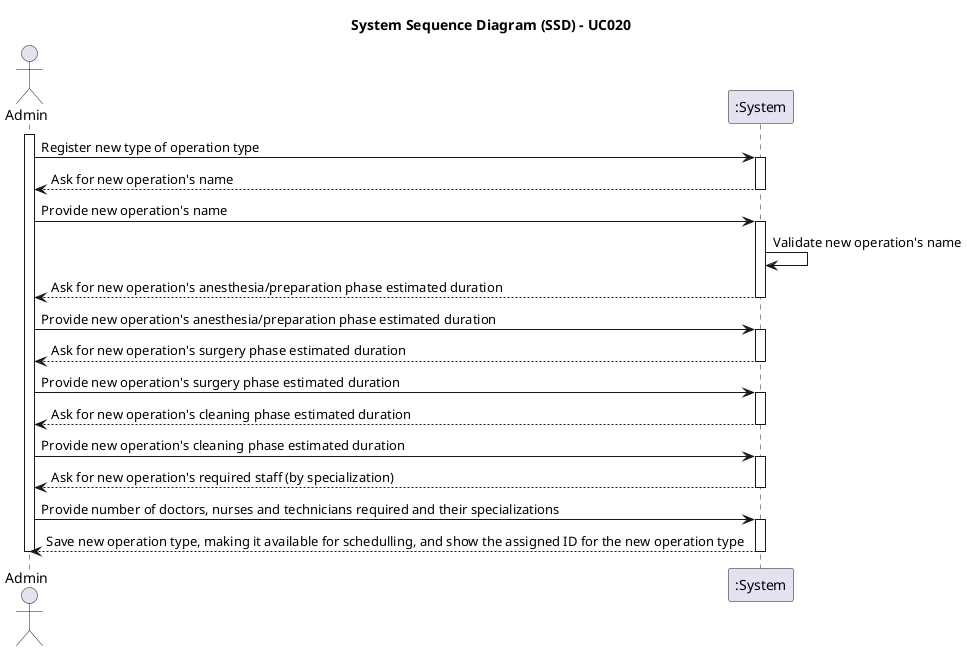 @startuml uc020-system-sequence-diagram

title System Sequence Diagram (SSD) - UC020
actor Admin as Adm
participant ":System" as System

activate Adm

    Adm -> System: Register new type of operation type
    activate System
    
        System --> Adm: Ask for new operation's name
    deactivate System

    Adm -> System: Provide new operation's name
    activate System

        System -> System: Validate new operation's name

        System --> Adm: Ask for new operation's anesthesia/preparation phase estimated duration
    deactivate System

    Adm -> System: Provide new operation's anesthesia/preparation phase estimated duration
    activate System

        System --> Adm: Ask for new operation's surgery phase estimated duration
    deactivate System

    Adm -> System: Provide new operation's surgery phase estimated duration
    activate System

        System --> Adm: Ask for new operation's cleaning phase estimated duration
    deactivate System

    Adm -> System: Provide new operation's cleaning phase estimated duration
    activate System

        System --> Adm: Ask for new operation's required staff (by specialization)
    deactivate System

    Adm -> System: Provide number of doctors, nurses and technicians required and their specializations
    activate System

        System --> Adm: Save new operation type, making it available for schedulling, and show the assigned ID for the new operation type
    deactivate System
deactivate Adm

@enduml